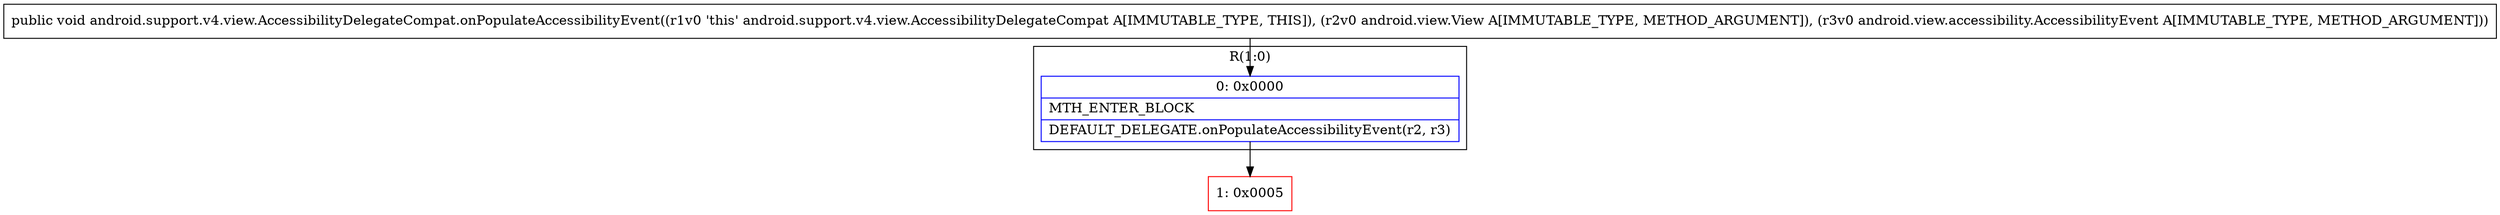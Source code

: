 digraph "CFG forandroid.support.v4.view.AccessibilityDelegateCompat.onPopulateAccessibilityEvent(Landroid\/view\/View;Landroid\/view\/accessibility\/AccessibilityEvent;)V" {
subgraph cluster_Region_1479557232 {
label = "R(1:0)";
node [shape=record,color=blue];
Node_0 [shape=record,label="{0\:\ 0x0000|MTH_ENTER_BLOCK\l|DEFAULT_DELEGATE.onPopulateAccessibilityEvent(r2, r3)\l}"];
}
Node_1 [shape=record,color=red,label="{1\:\ 0x0005}"];
MethodNode[shape=record,label="{public void android.support.v4.view.AccessibilityDelegateCompat.onPopulateAccessibilityEvent((r1v0 'this' android.support.v4.view.AccessibilityDelegateCompat A[IMMUTABLE_TYPE, THIS]), (r2v0 android.view.View A[IMMUTABLE_TYPE, METHOD_ARGUMENT]), (r3v0 android.view.accessibility.AccessibilityEvent A[IMMUTABLE_TYPE, METHOD_ARGUMENT])) }"];
MethodNode -> Node_0;
Node_0 -> Node_1;
}

